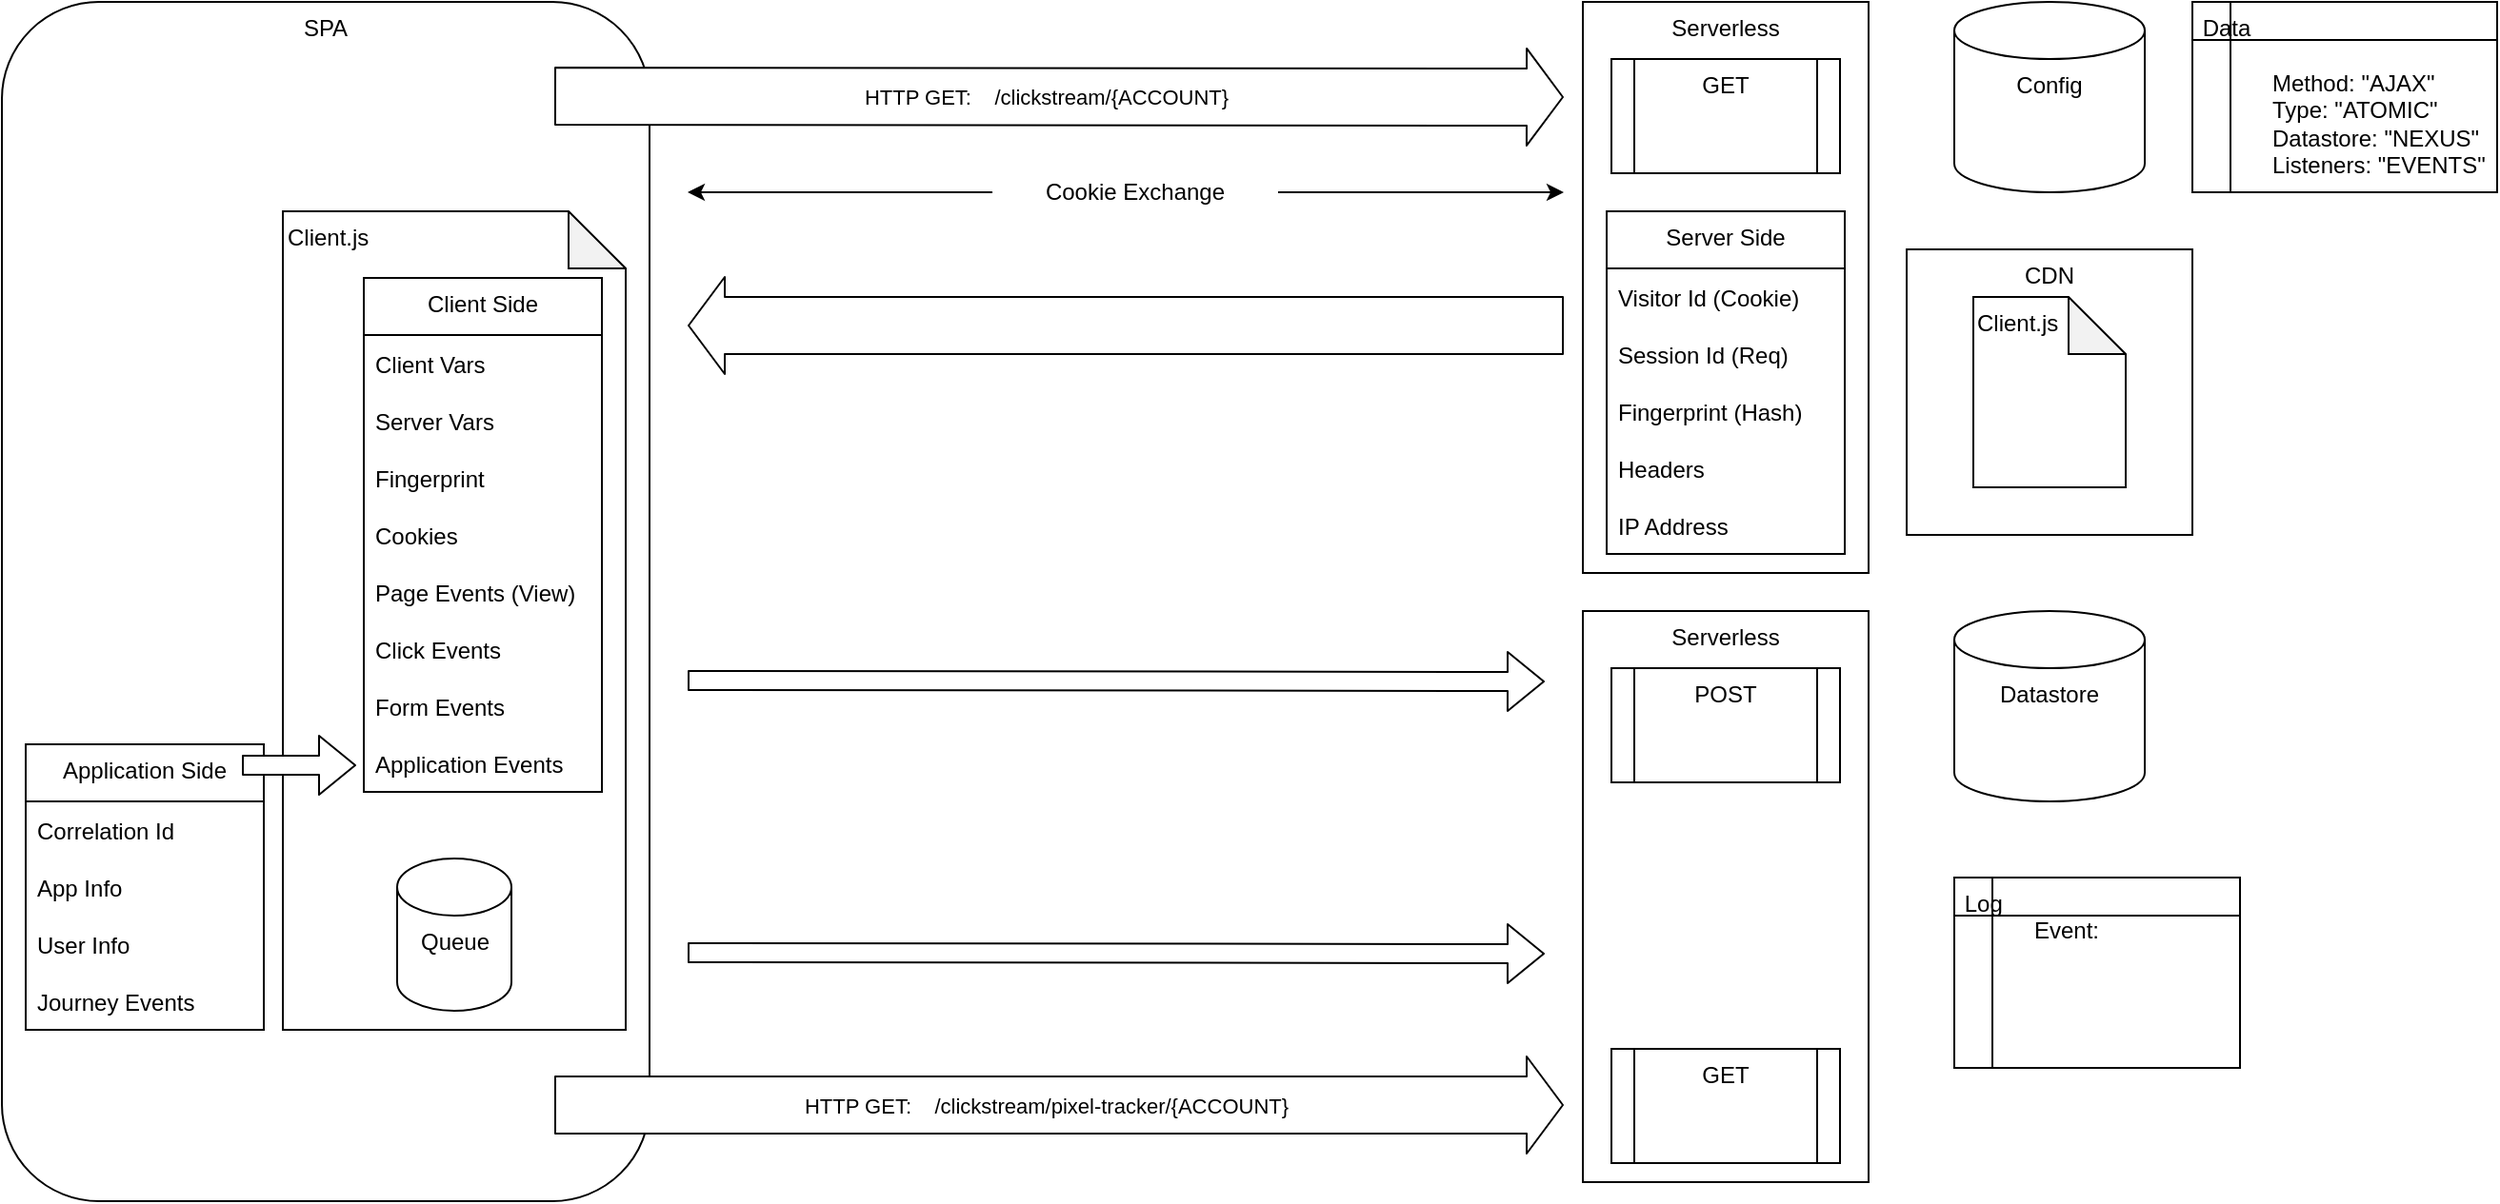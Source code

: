 <mxfile version="15.3.8" type="github">
  <diagram id="eAhy2NpeJ8kPdQk6M6c4" name="Page-1">
    <mxGraphModel dx="2276" dy="769" grid="1" gridSize="10" guides="1" tooltips="1" connect="1" arrows="1" fold="1" page="1" pageScale="1" pageWidth="850" pageHeight="1100" math="0" shadow="0">
      <root>
        <mxCell id="0" />
        <mxCell id="1" parent="0" />
        <mxCell id="rogJ5lGElAQyd50u1B-l-1" value="SPA" style="rounded=1;whiteSpace=wrap;html=1;verticalAlign=top;" vertex="1" parent="1">
          <mxGeometry x="-150" y="80" width="340" height="630" as="geometry" />
        </mxCell>
        <mxCell id="rogJ5lGElAQyd50u1B-l-2" value="Client.js" style="shape=note;whiteSpace=wrap;html=1;backgroundOutline=1;darkOpacity=0.05;verticalAlign=top;align=left;" vertex="1" parent="1">
          <mxGeometry x="-2.5" y="190" width="180" height="430" as="geometry" />
        </mxCell>
        <mxCell id="rogJ5lGElAQyd50u1B-l-4" value="Serverless" style="rounded=0;whiteSpace=wrap;html=1;verticalAlign=top;" vertex="1" parent="1">
          <mxGeometry x="680" y="80" width="150" height="300" as="geometry" />
        </mxCell>
        <mxCell id="rogJ5lGElAQyd50u1B-l-9" value="" style="shape=flexArrow;endArrow=classic;html=1;width=30;fillColor=default;" edge="1" parent="1">
          <mxGeometry width="50" height="50" relative="1" as="geometry">
            <mxPoint x="670" y="250" as="sourcePoint" />
            <mxPoint x="210" y="250" as="targetPoint" />
          </mxGeometry>
        </mxCell>
        <mxCell id="rogJ5lGElAQyd50u1B-l-11" value="CDN" style="rounded=0;whiteSpace=wrap;html=1;verticalAlign=top;" vertex="1" parent="1">
          <mxGeometry x="850" y="210" width="150" height="150" as="geometry" />
        </mxCell>
        <mxCell id="rogJ5lGElAQyd50u1B-l-12" value="GET" style="shape=process;whiteSpace=wrap;html=1;backgroundOutline=1;verticalAlign=top;" vertex="1" parent="1">
          <mxGeometry x="695" y="110" width="120" height="60" as="geometry" />
        </mxCell>
        <mxCell id="rogJ5lGElAQyd50u1B-l-13" value="" style="endArrow=classic;startArrow=none;html=1;" edge="1" parent="1" source="rogJ5lGElAQyd50u1B-l-14">
          <mxGeometry width="50" height="50" relative="1" as="geometry">
            <mxPoint x="210" y="180" as="sourcePoint" />
            <mxPoint x="670" y="180" as="targetPoint" />
          </mxGeometry>
        </mxCell>
        <mxCell id="rogJ5lGElAQyd50u1B-l-14" value="Cookie Exchange" style="text;html=1;strokeColor=none;fillColor=none;align=center;verticalAlign=middle;whiteSpace=wrap;rounded=0;" vertex="1" parent="1">
          <mxGeometry x="370" y="170" width="150" height="20" as="geometry" />
        </mxCell>
        <mxCell id="rogJ5lGElAQyd50u1B-l-15" value="" style="endArrow=none;startArrow=classic;html=1;" edge="1" parent="1" target="rogJ5lGElAQyd50u1B-l-14">
          <mxGeometry width="50" height="50" relative="1" as="geometry">
            <mxPoint x="210" y="180" as="sourcePoint" />
            <mxPoint x="670" y="180" as="targetPoint" />
          </mxGeometry>
        </mxCell>
        <mxCell id="rogJ5lGElAQyd50u1B-l-17" value="Config" style="shape=cylinder3;whiteSpace=wrap;html=1;boundedLbl=1;backgroundOutline=1;size=15;verticalAlign=top;" vertex="1" parent="1">
          <mxGeometry x="875" y="80" width="100" height="100" as="geometry" />
        </mxCell>
        <mxCell id="rogJ5lGElAQyd50u1B-l-19" value="Client.js" style="shape=note;whiteSpace=wrap;html=1;backgroundOutline=1;darkOpacity=0.05;verticalAlign=top;align=left;" vertex="1" parent="1">
          <mxGeometry x="885" y="235" width="80" height="100" as="geometry" />
        </mxCell>
        <mxCell id="rogJ5lGElAQyd50u1B-l-23" value="Serverless" style="rounded=0;whiteSpace=wrap;html=1;verticalAlign=top;" vertex="1" parent="1">
          <mxGeometry x="680" y="400" width="150" height="300" as="geometry" />
        </mxCell>
        <mxCell id="rogJ5lGElAQyd50u1B-l-21" value="POST" style="shape=process;whiteSpace=wrap;html=1;backgroundOutline=1;verticalAlign=top;" vertex="1" parent="1">
          <mxGeometry x="695" y="430" width="120" height="60" as="geometry" />
        </mxCell>
        <mxCell id="rogJ5lGElAQyd50u1B-l-24" value="Datastore" style="shape=cylinder3;whiteSpace=wrap;html=1;boundedLbl=1;backgroundOutline=1;size=15;verticalAlign=top;" vertex="1" parent="1">
          <mxGeometry x="875" y="400" width="100" height="100" as="geometry" />
        </mxCell>
        <mxCell id="rogJ5lGElAQyd50u1B-l-25" value="Server Side" style="swimlane;fontStyle=0;childLayout=stackLayout;horizontal=1;startSize=30;horizontalStack=0;resizeParent=1;resizeParentMax=0;resizeLast=0;collapsible=1;marginBottom=0;verticalAlign=top;" vertex="1" parent="1">
          <mxGeometry x="692.5" y="190" width="125" height="180" as="geometry">
            <mxRectangle x="692.5" y="190" width="50" height="30" as="alternateBounds" />
          </mxGeometry>
        </mxCell>
        <mxCell id="rogJ5lGElAQyd50u1B-l-26" value="Visitor Id (Cookie)" style="text;strokeColor=none;fillColor=none;align=left;verticalAlign=middle;spacingLeft=4;spacingRight=4;overflow=hidden;points=[[0,0.5],[1,0.5]];portConstraint=eastwest;rotatable=0;" vertex="1" parent="rogJ5lGElAQyd50u1B-l-25">
          <mxGeometry y="30" width="125" height="30" as="geometry" />
        </mxCell>
        <mxCell id="rogJ5lGElAQyd50u1B-l-27" value="Session Id (Req)" style="text;strokeColor=none;fillColor=none;align=left;verticalAlign=middle;spacingLeft=4;spacingRight=4;overflow=hidden;points=[[0,0.5],[1,0.5]];portConstraint=eastwest;rotatable=0;" vertex="1" parent="rogJ5lGElAQyd50u1B-l-25">
          <mxGeometry y="60" width="125" height="30" as="geometry" />
        </mxCell>
        <mxCell id="rogJ5lGElAQyd50u1B-l-28" value="Fingerprint (Hash)" style="text;strokeColor=none;fillColor=none;align=left;verticalAlign=middle;spacingLeft=4;spacingRight=4;overflow=hidden;points=[[0,0.5],[1,0.5]];portConstraint=eastwest;rotatable=0;" vertex="1" parent="rogJ5lGElAQyd50u1B-l-25">
          <mxGeometry y="90" width="125" height="30" as="geometry" />
        </mxCell>
        <mxCell id="rogJ5lGElAQyd50u1B-l-30" value="Headers" style="text;strokeColor=none;fillColor=none;align=left;verticalAlign=middle;spacingLeft=4;spacingRight=4;overflow=hidden;points=[[0,0.5],[1,0.5]];portConstraint=eastwest;rotatable=0;" vertex="1" parent="rogJ5lGElAQyd50u1B-l-25">
          <mxGeometry y="120" width="125" height="30" as="geometry" />
        </mxCell>
        <mxCell id="rogJ5lGElAQyd50u1B-l-31" value="IP Address" style="text;strokeColor=none;fillColor=none;align=left;verticalAlign=middle;spacingLeft=4;spacingRight=4;overflow=hidden;points=[[0,0.5],[1,0.5]];portConstraint=eastwest;rotatable=0;" vertex="1" parent="rogJ5lGElAQyd50u1B-l-25">
          <mxGeometry y="150" width="125" height="30" as="geometry" />
        </mxCell>
        <mxCell id="rogJ5lGElAQyd50u1B-l-32" value="Client Side" style="swimlane;fontStyle=0;childLayout=stackLayout;horizontal=1;startSize=30;horizontalStack=0;resizeParent=1;resizeParentMax=0;resizeLast=0;collapsible=1;marginBottom=0;verticalAlign=top;" vertex="1" parent="1">
          <mxGeometry x="40" y="225" width="125" height="270" as="geometry">
            <mxRectangle x="692.5" y="190" width="50" height="30" as="alternateBounds" />
          </mxGeometry>
        </mxCell>
        <mxCell id="rogJ5lGElAQyd50u1B-l-59" value="Client Vars" style="text;strokeColor=none;fillColor=none;align=left;verticalAlign=middle;spacingLeft=4;spacingRight=4;overflow=hidden;points=[[0,0.5],[1,0.5]];portConstraint=eastwest;rotatable=0;" vertex="1" parent="rogJ5lGElAQyd50u1B-l-32">
          <mxGeometry y="30" width="125" height="30" as="geometry" />
        </mxCell>
        <mxCell id="rogJ5lGElAQyd50u1B-l-48" value="Server Vars" style="text;strokeColor=none;fillColor=none;align=left;verticalAlign=middle;spacingLeft=4;spacingRight=4;overflow=hidden;points=[[0,0.5],[1,0.5]];portConstraint=eastwest;rotatable=0;" vertex="1" parent="rogJ5lGElAQyd50u1B-l-32">
          <mxGeometry y="60" width="125" height="30" as="geometry" />
        </mxCell>
        <mxCell id="rogJ5lGElAQyd50u1B-l-33" value="Fingerprint" style="text;strokeColor=none;fillColor=none;align=left;verticalAlign=middle;spacingLeft=4;spacingRight=4;overflow=hidden;points=[[0,0.5],[1,0.5]];portConstraint=eastwest;rotatable=0;" vertex="1" parent="rogJ5lGElAQyd50u1B-l-32">
          <mxGeometry y="90" width="125" height="30" as="geometry" />
        </mxCell>
        <mxCell id="rogJ5lGElAQyd50u1B-l-34" value="Cookies" style="text;strokeColor=none;fillColor=none;align=left;verticalAlign=middle;spacingLeft=4;spacingRight=4;overflow=hidden;points=[[0,0.5],[1,0.5]];portConstraint=eastwest;rotatable=0;" vertex="1" parent="rogJ5lGElAQyd50u1B-l-32">
          <mxGeometry y="120" width="125" height="30" as="geometry" />
        </mxCell>
        <mxCell id="rogJ5lGElAQyd50u1B-l-35" value="Page Events (View)" style="text;strokeColor=none;fillColor=none;align=left;verticalAlign=middle;spacingLeft=4;spacingRight=4;overflow=hidden;points=[[0,0.5],[1,0.5]];portConstraint=eastwest;rotatable=0;" vertex="1" parent="rogJ5lGElAQyd50u1B-l-32">
          <mxGeometry y="150" width="125" height="30" as="geometry" />
        </mxCell>
        <mxCell id="rogJ5lGElAQyd50u1B-l-36" value="Click Events" style="text;strokeColor=none;fillColor=none;align=left;verticalAlign=middle;spacingLeft=4;spacingRight=4;overflow=hidden;points=[[0,0.5],[1,0.5]];portConstraint=eastwest;rotatable=0;" vertex="1" parent="rogJ5lGElAQyd50u1B-l-32">
          <mxGeometry y="180" width="125" height="30" as="geometry" />
        </mxCell>
        <mxCell id="rogJ5lGElAQyd50u1B-l-37" value="Form Events" style="text;strokeColor=none;fillColor=none;align=left;verticalAlign=middle;spacingLeft=4;spacingRight=4;overflow=hidden;points=[[0,0.5],[1,0.5]];portConstraint=eastwest;rotatable=0;" vertex="1" parent="rogJ5lGElAQyd50u1B-l-32">
          <mxGeometry y="210" width="125" height="30" as="geometry" />
        </mxCell>
        <mxCell id="rogJ5lGElAQyd50u1B-l-58" value="Application Events" style="text;strokeColor=none;fillColor=none;align=left;verticalAlign=middle;spacingLeft=4;spacingRight=4;overflow=hidden;points=[[0,0.5],[1,0.5]];portConstraint=eastwest;rotatable=0;" vertex="1" parent="rogJ5lGElAQyd50u1B-l-32">
          <mxGeometry y="240" width="125" height="30" as="geometry" />
        </mxCell>
        <mxCell id="rogJ5lGElAQyd50u1B-l-38" value="Application Side" style="swimlane;fontStyle=0;childLayout=stackLayout;horizontal=1;startSize=30;horizontalStack=0;resizeParent=1;resizeParentMax=0;resizeLast=0;collapsible=1;marginBottom=0;verticalAlign=top;" vertex="1" parent="1">
          <mxGeometry x="-137.5" y="470" width="125" height="150" as="geometry">
            <mxRectangle x="692.5" y="190" width="50" height="30" as="alternateBounds" />
          </mxGeometry>
        </mxCell>
        <mxCell id="rogJ5lGElAQyd50u1B-l-47" value="Correlation Id" style="text;strokeColor=none;fillColor=none;align=left;verticalAlign=middle;spacingLeft=4;spacingRight=4;overflow=hidden;points=[[0,0.5],[1,0.5]];portConstraint=eastwest;rotatable=0;" vertex="1" parent="rogJ5lGElAQyd50u1B-l-38">
          <mxGeometry y="30" width="125" height="30" as="geometry" />
        </mxCell>
        <mxCell id="rogJ5lGElAQyd50u1B-l-39" value="App Info" style="text;strokeColor=none;fillColor=none;align=left;verticalAlign=middle;spacingLeft=4;spacingRight=4;overflow=hidden;points=[[0,0.5],[1,0.5]];portConstraint=eastwest;rotatable=0;" vertex="1" parent="rogJ5lGElAQyd50u1B-l-38">
          <mxGeometry y="60" width="125" height="30" as="geometry" />
        </mxCell>
        <mxCell id="rogJ5lGElAQyd50u1B-l-40" value="User Info" style="text;strokeColor=none;fillColor=none;align=left;verticalAlign=middle;spacingLeft=4;spacingRight=4;overflow=hidden;points=[[0,0.5],[1,0.5]];portConstraint=eastwest;rotatable=0;" vertex="1" parent="rogJ5lGElAQyd50u1B-l-38">
          <mxGeometry y="90" width="125" height="30" as="geometry" />
        </mxCell>
        <mxCell id="rogJ5lGElAQyd50u1B-l-41" value="Journey Events" style="text;strokeColor=none;fillColor=none;align=left;verticalAlign=middle;spacingLeft=4;spacingRight=4;overflow=hidden;points=[[0,0.5],[1,0.5]];portConstraint=eastwest;rotatable=0;" vertex="1" parent="rogJ5lGElAQyd50u1B-l-38">
          <mxGeometry y="120" width="125" height="30" as="geometry" />
        </mxCell>
        <mxCell id="rogJ5lGElAQyd50u1B-l-45" value="&lt;span style=&quot;white-space: pre&quot;&gt;	&lt;/span&gt;Data&lt;blockquote style=&quot;margin: 0 0 0 40px ; border: none ; padding: 0px&quot;&gt;&lt;br&gt;&lt;/blockquote&gt;&lt;blockquote style=&quot;margin: 0 0 0 40px ; border: none ; padding: 0px&quot;&gt;Method: &quot;AJAX&quot;&lt;/blockquote&gt;&lt;blockquote style=&quot;margin: 0 0 0 40px ; border: none ; padding: 0px&quot;&gt;Type: &quot;ATOMIC&quot;&lt;/blockquote&gt;&lt;blockquote style=&quot;margin: 0 0 0 40px ; border: none ; padding: 0px&quot;&gt;Datastore: &quot;NEXUS&quot;&lt;/blockquote&gt;&lt;blockquote style=&quot;margin: 0 0 0 40px ; border: none ; padding: 0px&quot;&gt;Listeners: &quot;EVENTS&quot;&lt;/blockquote&gt;" style="shape=internalStorage;whiteSpace=wrap;html=1;backgroundOutline=1;verticalAlign=top;align=left;" vertex="1" parent="1">
          <mxGeometry x="1000" y="80" width="160" height="100" as="geometry" />
        </mxCell>
        <mxCell id="rogJ5lGElAQyd50u1B-l-51" value="" style="shape=flexArrow;endArrow=classic;html=1;fillColor=default;" edge="1" parent="1">
          <mxGeometry width="50" height="50" relative="1" as="geometry">
            <mxPoint x="-24" y="481" as="sourcePoint" />
            <mxPoint x="36" y="481" as="targetPoint" />
          </mxGeometry>
        </mxCell>
        <mxCell id="rogJ5lGElAQyd50u1B-l-53" value="" style="shape=flexArrow;endArrow=classic;html=1;fillColor=default;" edge="1" parent="1">
          <mxGeometry width="50" height="50" relative="1" as="geometry">
            <mxPoint x="210" y="436.5" as="sourcePoint" />
            <mxPoint x="660" y="437" as="targetPoint" />
          </mxGeometry>
        </mxCell>
        <mxCell id="rogJ5lGElAQyd50u1B-l-54" value="" style="shape=flexArrow;endArrow=classic;html=1;fillColor=default;" edge="1" parent="1">
          <mxGeometry width="50" height="50" relative="1" as="geometry">
            <mxPoint x="210" y="579.5" as="sourcePoint" />
            <mxPoint x="660" y="580" as="targetPoint" />
          </mxGeometry>
        </mxCell>
        <mxCell id="rogJ5lGElAQyd50u1B-l-55" value="Queue" style="shape=cylinder3;whiteSpace=wrap;html=1;boundedLbl=1;backgroundOutline=1;size=15;verticalAlign=top;" vertex="1" parent="1">
          <mxGeometry x="57.5" y="530" width="60" height="80" as="geometry" />
        </mxCell>
        <mxCell id="rogJ5lGElAQyd50u1B-l-60" value="" style="shape=flexArrow;endArrow=classic;html=1;width=30;fillColor=default;" edge="1" parent="1">
          <mxGeometry width="50" height="50" relative="1" as="geometry">
            <mxPoint x="140" y="659.5" as="sourcePoint" />
            <mxPoint x="670" y="659.5" as="targetPoint" />
          </mxGeometry>
        </mxCell>
        <mxCell id="rogJ5lGElAQyd50u1B-l-61" value="HTTP GET:&amp;nbsp; &amp;nbsp; /clickstream/pixel-tracker/{ACCOUNT}" style="edgeLabel;html=1;align=center;verticalAlign=middle;resizable=0;points=[];" vertex="1" connectable="0" parent="rogJ5lGElAQyd50u1B-l-60">
          <mxGeometry x="0.077" y="-2" relative="1" as="geometry">
            <mxPoint x="-28" y="-2" as="offset" />
          </mxGeometry>
        </mxCell>
        <mxCell id="rogJ5lGElAQyd50u1B-l-62" value="" style="shape=flexArrow;endArrow=classic;html=1;width=30;fillColor=default;" edge="1" parent="1">
          <mxGeometry width="50" height="50" relative="1" as="geometry">
            <mxPoint x="140" y="129.5" as="sourcePoint" />
            <mxPoint x="670" y="130" as="targetPoint" />
          </mxGeometry>
        </mxCell>
        <mxCell id="rogJ5lGElAQyd50u1B-l-63" value="HTTP GET:&amp;nbsp; &amp;nbsp; /clickstream/{ACCOUNT}" style="edgeLabel;html=1;align=center;verticalAlign=middle;resizable=0;points=[];" vertex="1" connectable="0" parent="rogJ5lGElAQyd50u1B-l-62">
          <mxGeometry x="0.077" y="-2" relative="1" as="geometry">
            <mxPoint x="-28" y="-2" as="offset" />
          </mxGeometry>
        </mxCell>
        <mxCell id="rogJ5lGElAQyd50u1B-l-64" value="&lt;span style=&quot;white-space: pre&quot;&gt;	&lt;/span&gt;Log&lt;br&gt;&lt;blockquote style=&quot;margin: 0 0 0 40px ; border: none ; padding: 0px&quot;&gt;Event:&lt;/blockquote&gt;" style="shape=internalStorage;whiteSpace=wrap;html=1;backgroundOutline=1;verticalAlign=top;align=left;" vertex="1" parent="1">
          <mxGeometry x="875" y="540" width="150" height="100" as="geometry" />
        </mxCell>
        <mxCell id="rogJ5lGElAQyd50u1B-l-65" value="GET" style="shape=process;whiteSpace=wrap;html=1;backgroundOutline=1;verticalAlign=top;" vertex="1" parent="1">
          <mxGeometry x="695" y="630" width="120" height="60" as="geometry" />
        </mxCell>
      </root>
    </mxGraphModel>
  </diagram>
</mxfile>
